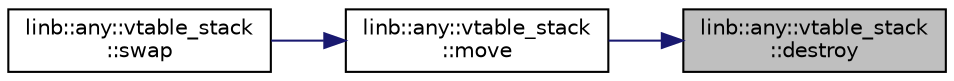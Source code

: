 digraph "linb::any::vtable_stack::destroy"
{
 // LATEX_PDF_SIZE
  edge [fontname="Helvetica",fontsize="10",labelfontname="Helvetica",labelfontsize="10"];
  node [fontname="Helvetica",fontsize="10",shape=record];
  rankdir="RL";
  Node1 [label="linb::any::vtable_stack\l::destroy",height=0.2,width=0.4,color="black", fillcolor="grey75", style="filled", fontcolor="black",tooltip=" "];
  Node1 -> Node2 [dir="back",color="midnightblue",fontsize="10",style="solid"];
  Node2 [label="linb::any::vtable_stack\l::move",height=0.2,width=0.4,color="black", fillcolor="white", style="filled",URL="$structlinb_1_1any_1_1vtable__stack.html#ae34f9c0d030c522da7b731a53dcffc26",tooltip=" "];
  Node2 -> Node3 [dir="back",color="midnightblue",fontsize="10",style="solid"];
  Node3 [label="linb::any::vtable_stack\l::swap",height=0.2,width=0.4,color="black", fillcolor="white", style="filled",URL="$structlinb_1_1any_1_1vtable__stack.html#ad17b49112340a5d57e8f2ec6774bd85c",tooltip=" "];
}
